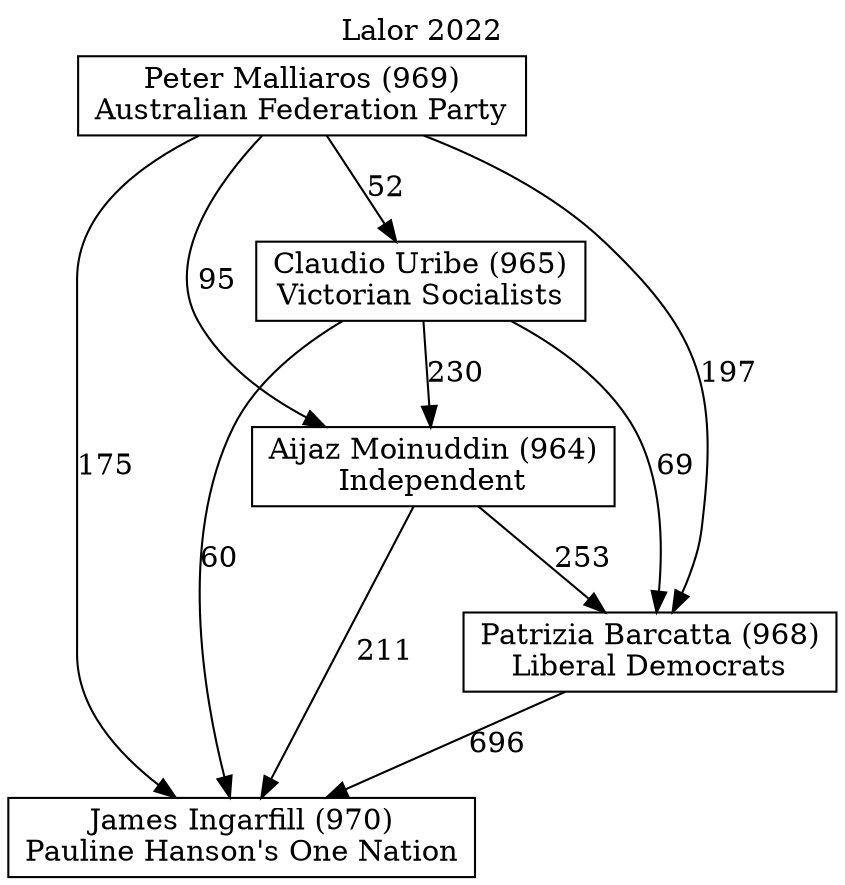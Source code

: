// House preference flow
digraph "James Ingarfill (970)_Lalor_2022" {
	graph [label="Lalor 2022" labelloc=t mclimit=10]
	node [shape=box]
	"Claudio Uribe (965)" [label="Claudio Uribe (965)
Victorian Socialists"]
	"Peter Malliaros (969)" [label="Peter Malliaros (969)
Australian Federation Party"]
	"James Ingarfill (970)" [label="James Ingarfill (970)
Pauline Hanson's One Nation"]
	"Patrizia Barcatta (968)" [label="Patrizia Barcatta (968)
Liberal Democrats"]
	"Aijaz Moinuddin (964)" [label="Aijaz Moinuddin (964)
Independent"]
	"Peter Malliaros (969)" -> "Claudio Uribe (965)" [label=52]
	"Claudio Uribe (965)" -> "Patrizia Barcatta (968)" [label=69]
	"Claudio Uribe (965)" -> "James Ingarfill (970)" [label=60]
	"Aijaz Moinuddin (964)" -> "James Ingarfill (970)" [label=211]
	"Aijaz Moinuddin (964)" -> "Patrizia Barcatta (968)" [label=253]
	"Claudio Uribe (965)" -> "Aijaz Moinuddin (964)" [label=230]
	"Peter Malliaros (969)" -> "James Ingarfill (970)" [label=175]
	"Patrizia Barcatta (968)" -> "James Ingarfill (970)" [label=696]
	"Peter Malliaros (969)" -> "Patrizia Barcatta (968)" [label=197]
	"Peter Malliaros (969)" -> "Aijaz Moinuddin (964)" [label=95]
}
